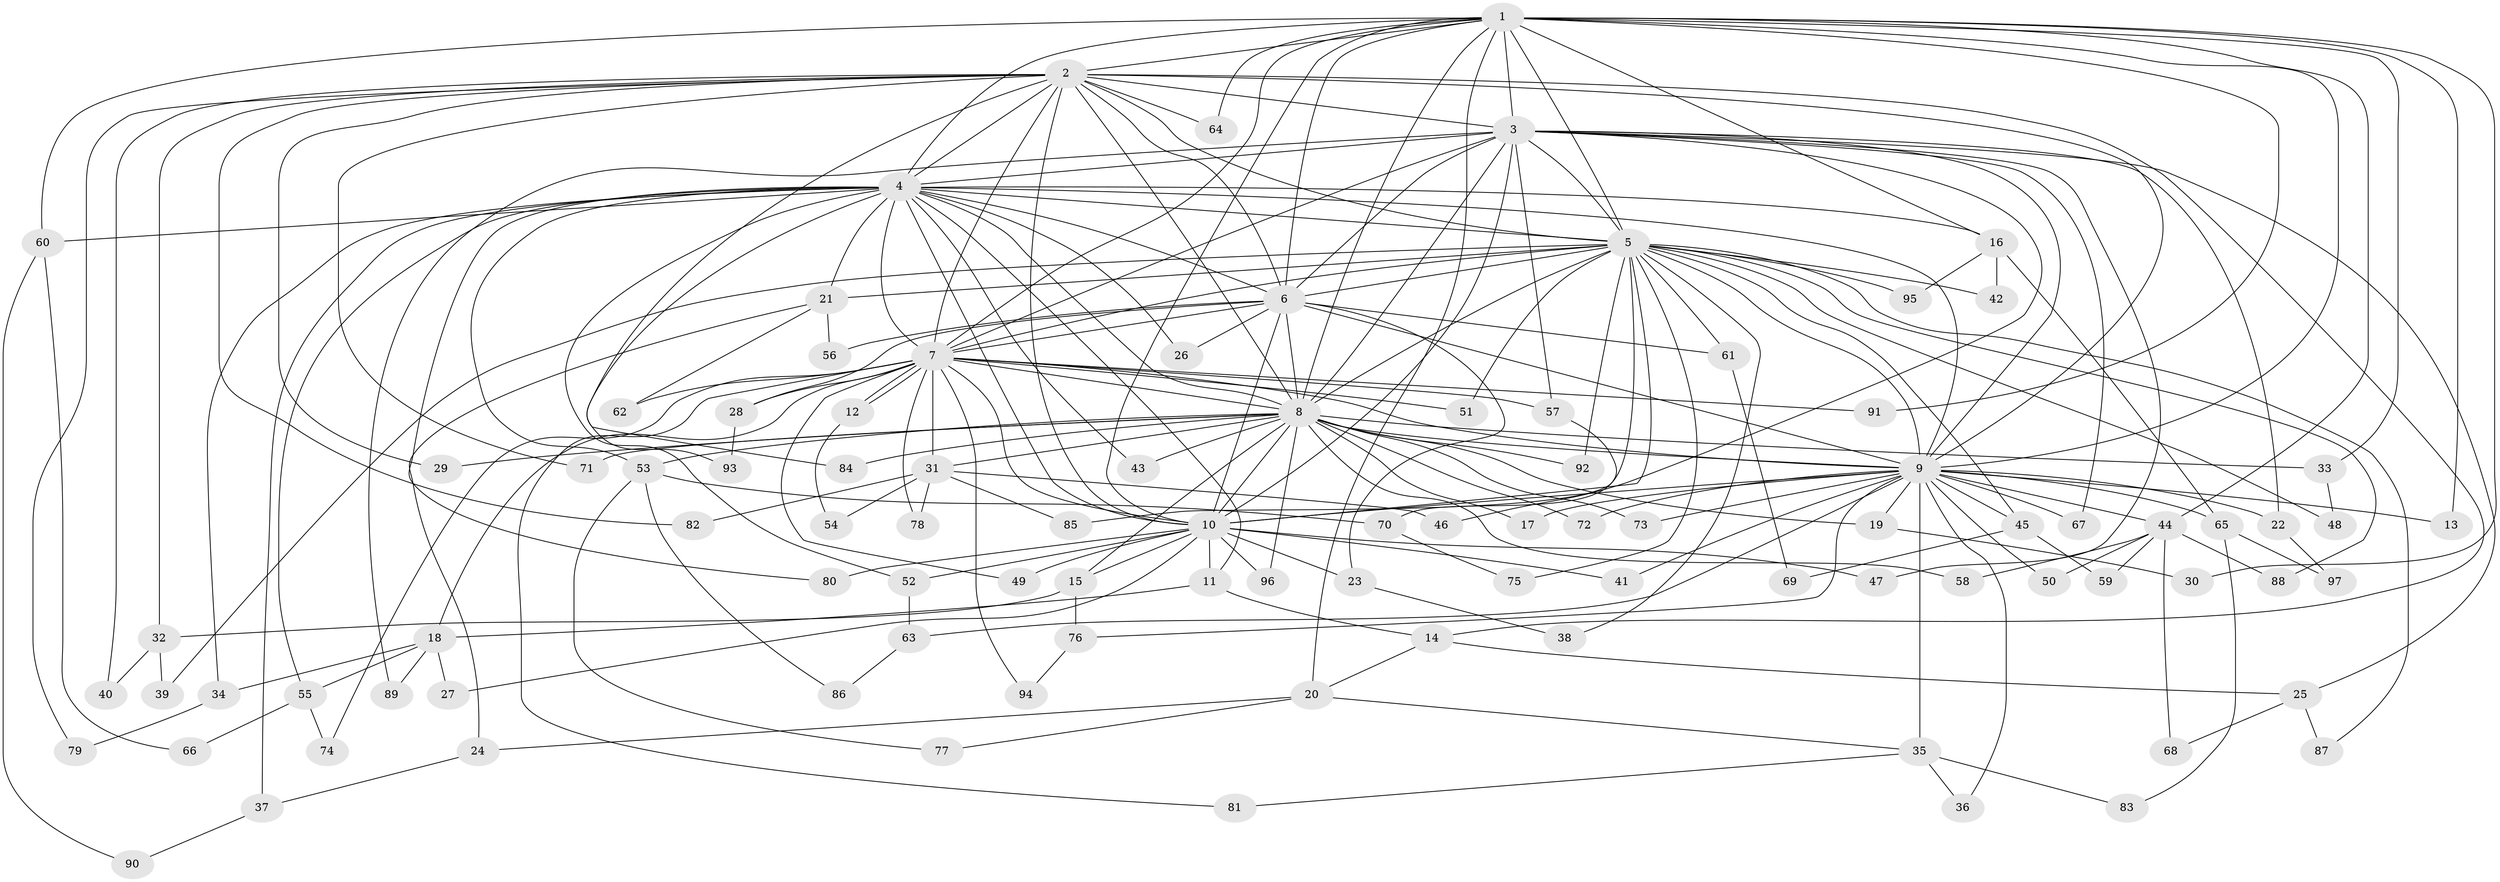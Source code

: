 // Generated by graph-tools (version 1.1) at 2025/34/03/09/25 02:34:58]
// undirected, 97 vertices, 219 edges
graph export_dot {
graph [start="1"]
  node [color=gray90,style=filled];
  1;
  2;
  3;
  4;
  5;
  6;
  7;
  8;
  9;
  10;
  11;
  12;
  13;
  14;
  15;
  16;
  17;
  18;
  19;
  20;
  21;
  22;
  23;
  24;
  25;
  26;
  27;
  28;
  29;
  30;
  31;
  32;
  33;
  34;
  35;
  36;
  37;
  38;
  39;
  40;
  41;
  42;
  43;
  44;
  45;
  46;
  47;
  48;
  49;
  50;
  51;
  52;
  53;
  54;
  55;
  56;
  57;
  58;
  59;
  60;
  61;
  62;
  63;
  64;
  65;
  66;
  67;
  68;
  69;
  70;
  71;
  72;
  73;
  74;
  75;
  76;
  77;
  78;
  79;
  80;
  81;
  82;
  83;
  84;
  85;
  86;
  87;
  88;
  89;
  90;
  91;
  92;
  93;
  94;
  95;
  96;
  97;
  1 -- 2;
  1 -- 3;
  1 -- 4;
  1 -- 5;
  1 -- 6;
  1 -- 7;
  1 -- 8;
  1 -- 9;
  1 -- 10;
  1 -- 13;
  1 -- 16;
  1 -- 20;
  1 -- 30;
  1 -- 33;
  1 -- 44;
  1 -- 60;
  1 -- 64;
  1 -- 91;
  2 -- 3;
  2 -- 4;
  2 -- 5;
  2 -- 6;
  2 -- 7;
  2 -- 8;
  2 -- 9;
  2 -- 10;
  2 -- 14;
  2 -- 29;
  2 -- 32;
  2 -- 40;
  2 -- 64;
  2 -- 71;
  2 -- 79;
  2 -- 82;
  2 -- 84;
  3 -- 4;
  3 -- 5;
  3 -- 6;
  3 -- 7;
  3 -- 8;
  3 -- 9;
  3 -- 10;
  3 -- 22;
  3 -- 25;
  3 -- 46;
  3 -- 47;
  3 -- 57;
  3 -- 67;
  3 -- 89;
  4 -- 5;
  4 -- 6;
  4 -- 7;
  4 -- 8;
  4 -- 9;
  4 -- 10;
  4 -- 11;
  4 -- 16;
  4 -- 21;
  4 -- 26;
  4 -- 34;
  4 -- 37;
  4 -- 43;
  4 -- 52;
  4 -- 53;
  4 -- 55;
  4 -- 60;
  4 -- 80;
  4 -- 93;
  5 -- 6;
  5 -- 7;
  5 -- 8;
  5 -- 9;
  5 -- 10;
  5 -- 21;
  5 -- 38;
  5 -- 39;
  5 -- 42;
  5 -- 45;
  5 -- 48;
  5 -- 51;
  5 -- 61;
  5 -- 75;
  5 -- 85;
  5 -- 87;
  5 -- 88;
  5 -- 92;
  5 -- 95;
  6 -- 7;
  6 -- 8;
  6 -- 9;
  6 -- 10;
  6 -- 23;
  6 -- 26;
  6 -- 28;
  6 -- 56;
  6 -- 61;
  7 -- 8;
  7 -- 9;
  7 -- 10;
  7 -- 12;
  7 -- 12;
  7 -- 18;
  7 -- 28;
  7 -- 31;
  7 -- 49;
  7 -- 51;
  7 -- 57;
  7 -- 62;
  7 -- 74;
  7 -- 78;
  7 -- 81;
  7 -- 91;
  7 -- 94;
  8 -- 9;
  8 -- 10;
  8 -- 15;
  8 -- 17;
  8 -- 19;
  8 -- 29;
  8 -- 31;
  8 -- 33;
  8 -- 43;
  8 -- 53;
  8 -- 58;
  8 -- 71;
  8 -- 72;
  8 -- 73;
  8 -- 84;
  8 -- 92;
  8 -- 96;
  9 -- 10;
  9 -- 13;
  9 -- 17;
  9 -- 19;
  9 -- 22;
  9 -- 35;
  9 -- 36;
  9 -- 41;
  9 -- 44;
  9 -- 45;
  9 -- 50;
  9 -- 63;
  9 -- 65;
  9 -- 67;
  9 -- 72;
  9 -- 73;
  9 -- 76;
  10 -- 11;
  10 -- 15;
  10 -- 23;
  10 -- 27;
  10 -- 41;
  10 -- 47;
  10 -- 49;
  10 -- 52;
  10 -- 80;
  10 -- 96;
  11 -- 14;
  11 -- 18;
  12 -- 54;
  14 -- 20;
  14 -- 25;
  15 -- 32;
  15 -- 76;
  16 -- 42;
  16 -- 65;
  16 -- 95;
  18 -- 27;
  18 -- 34;
  18 -- 55;
  18 -- 89;
  19 -- 30;
  20 -- 24;
  20 -- 35;
  20 -- 77;
  21 -- 24;
  21 -- 56;
  21 -- 62;
  22 -- 97;
  23 -- 38;
  24 -- 37;
  25 -- 68;
  25 -- 87;
  28 -- 93;
  31 -- 46;
  31 -- 54;
  31 -- 78;
  31 -- 82;
  31 -- 85;
  32 -- 39;
  32 -- 40;
  33 -- 48;
  34 -- 79;
  35 -- 36;
  35 -- 81;
  35 -- 83;
  37 -- 90;
  44 -- 50;
  44 -- 58;
  44 -- 59;
  44 -- 68;
  44 -- 88;
  45 -- 59;
  45 -- 69;
  52 -- 63;
  53 -- 70;
  53 -- 77;
  53 -- 86;
  55 -- 66;
  55 -- 74;
  57 -- 70;
  60 -- 66;
  60 -- 90;
  61 -- 69;
  63 -- 86;
  65 -- 83;
  65 -- 97;
  70 -- 75;
  76 -- 94;
}
